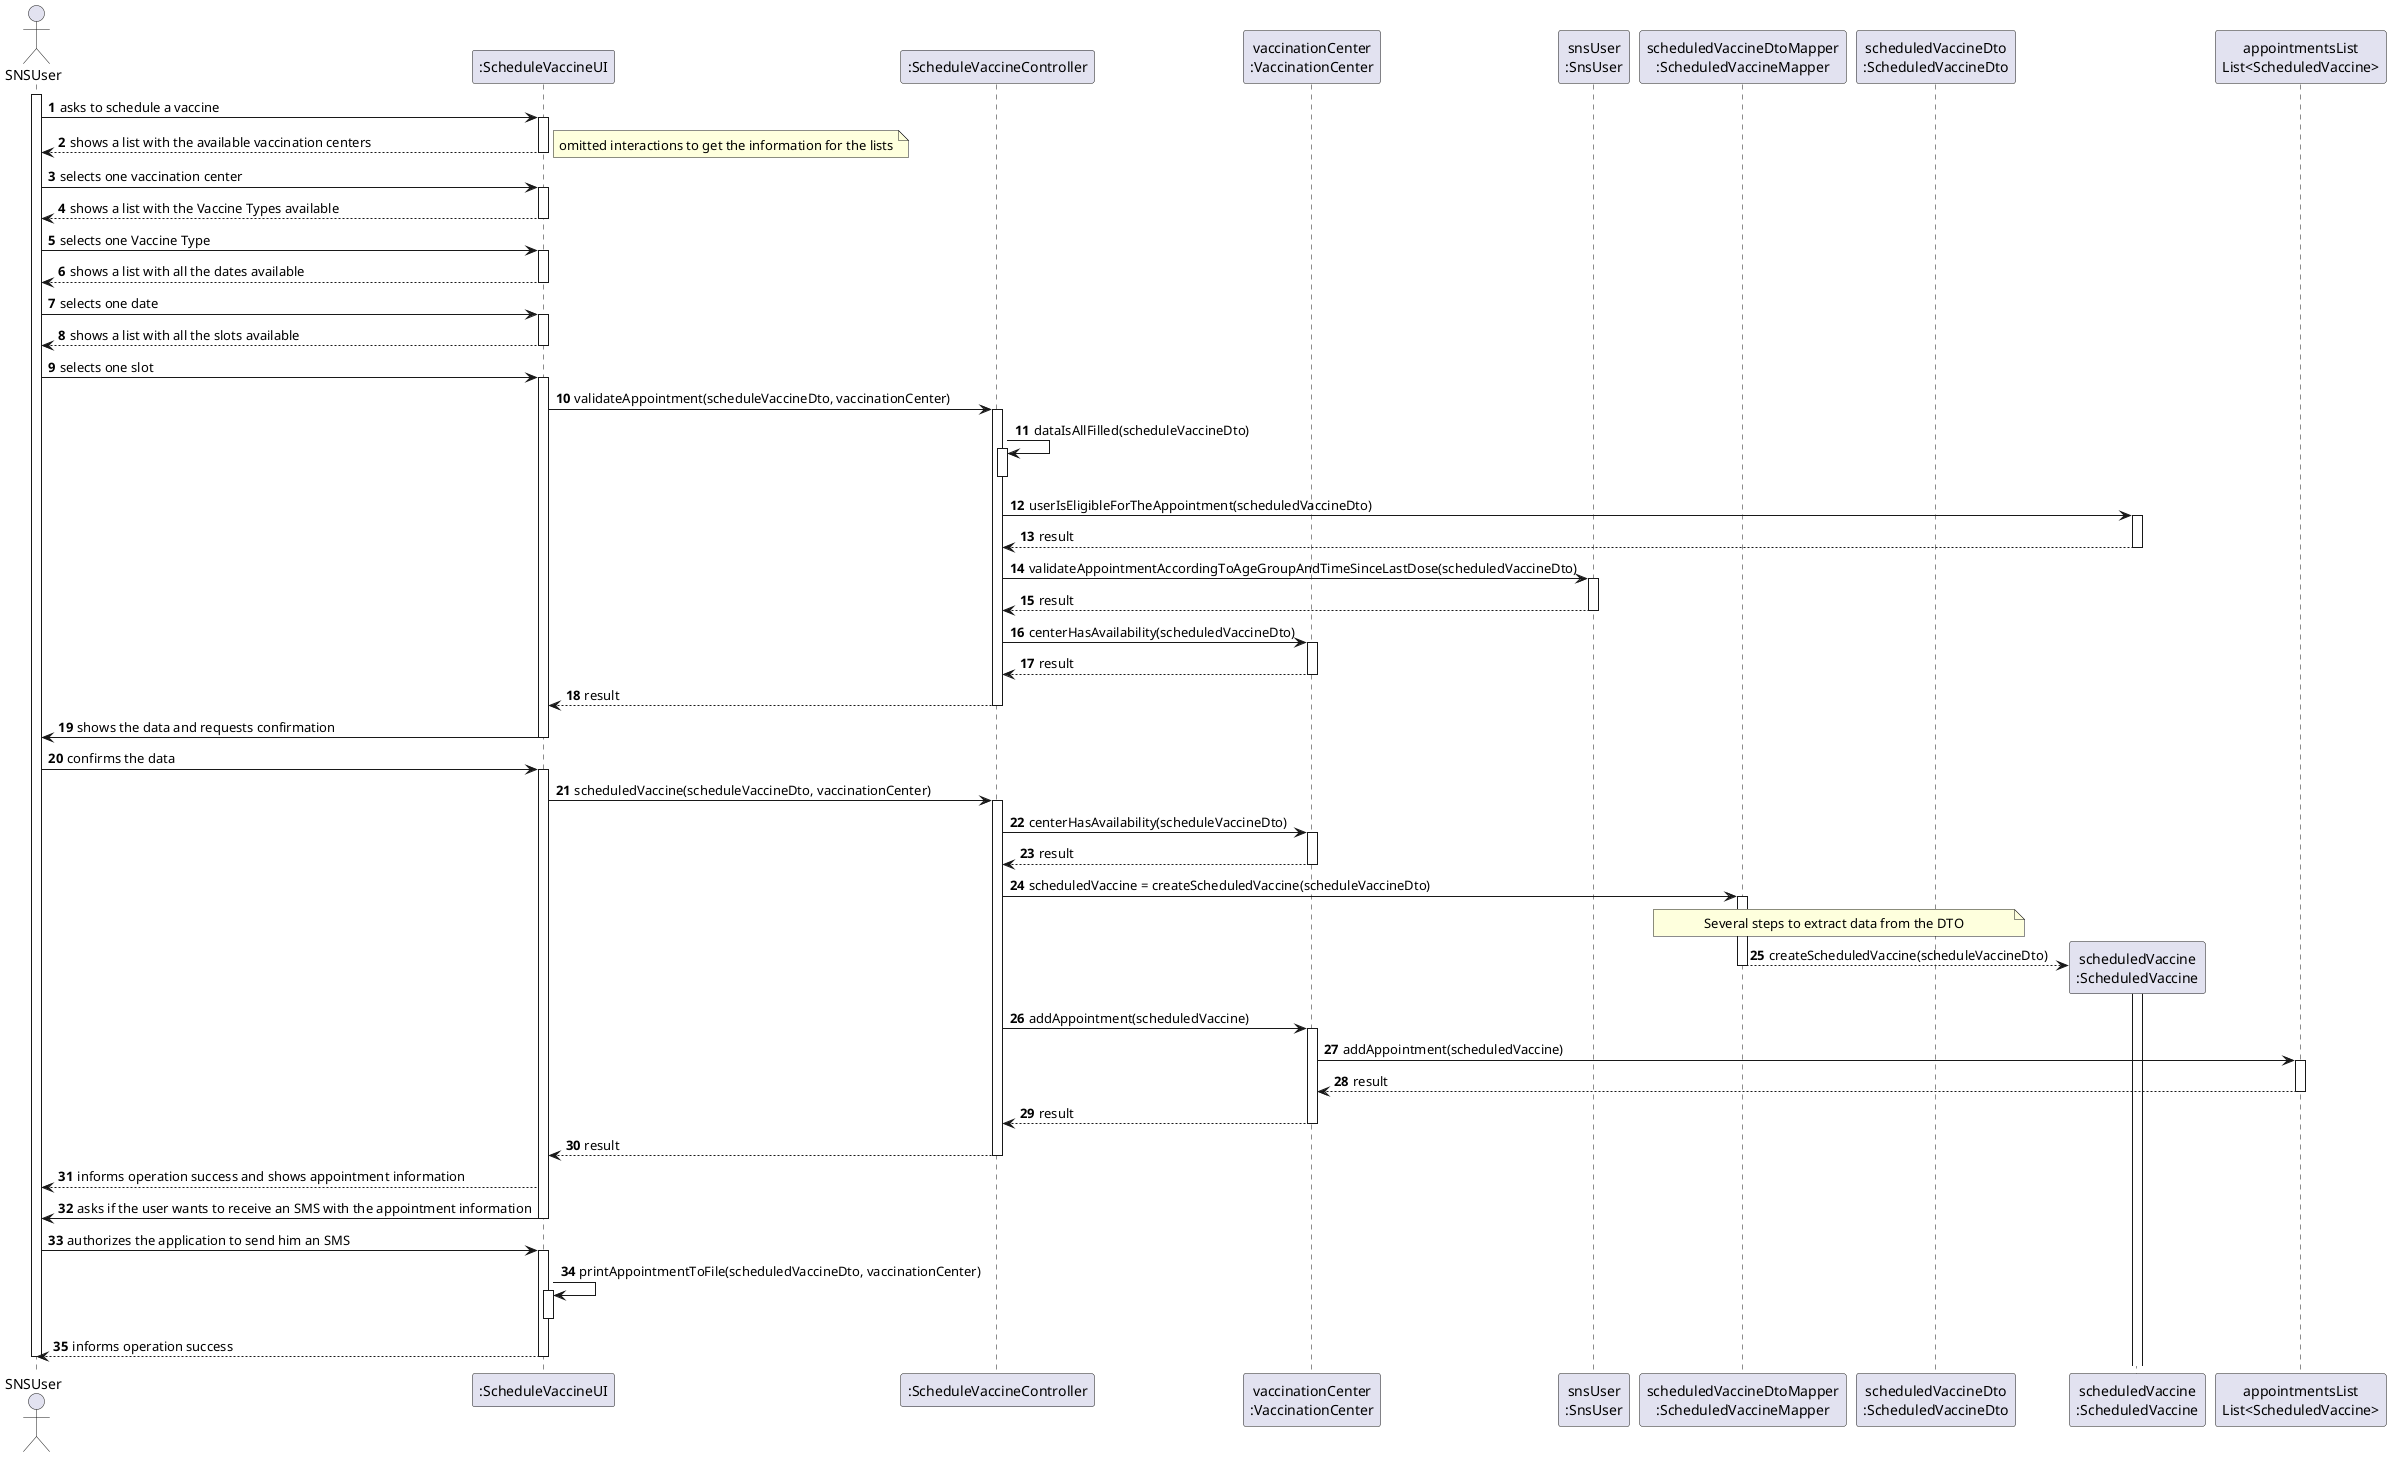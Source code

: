 @startuml

autonumber

actor SNSUser as U

participant ":ScheduleVaccineUI" as UI
participant ":ScheduleVaccineController" as CTRL
participant "vaccinationCenter\n:VaccinationCenter" as VC
participant "snsUser\n:SnsUser" as SU
participant "scheduledVaccineDtoMapper\n:ScheduledVaccineMapper" as M
participant "scheduledVaccineDto\n:ScheduledVaccineDto" as DTO
participant "scheduledVaccine\n:ScheduledVaccine" as SV
participant "appointmentsList\nList<ScheduledVaccine>" as L


activate U
U -> UI : asks to schedule a vaccine
activate UI
UI --> U : shows a list with the available vaccination centers
note right
omitted interactions to get the information for the lists
end note
deactivate UI
U -> UI : selects one vaccination center


activate UI
 UI --> U : shows a list with the Vaccine Types available
deactivate UI
U -> UI : selects one Vaccine Type


activate UI
 UI --> U : shows a list with all the dates available
deactivate UI
U -> UI : selects one date


activate UI
 UI --> U : shows a list with all the slots available
deactivate UI
U -> UI : selects one slot



activate UI
UI -> CTRL : validateAppointment(scheduleVaccineDto, vaccinationCenter)

activate CTRL
CTRL -> CTRL : dataIsAllFilled(scheduleVaccineDto)
activate CTRL
deactivate CTRL
CTRL -> SV : userIsEligibleForTheAppointment(scheduledVaccineDto)
activate SV
SV ---> CTRL : result
deactivate SV



CTRL -> SU : validateAppointmentAccordingToAgeGroupAndTimeSinceLastDose(scheduledVaccineDto)

activate SU
SU ---> CTRL : result
deactivate SU

CTRL -> VC : centerHasAvailability(scheduledVaccineDto)
activate VC
VC ---> CTRL : result
deactivate VC


CTRL ---> UI : result
deactivate CTRL

UI -> U : shows the data and requests confirmation
deactivate UI

U -> UI : confirms the data
activate UI

UI -> CTRL : scheduledVaccine(scheduleVaccineDto, vaccinationCenter)
activate CTRL


CTRL -> VC : centerHasAvailability(scheduleVaccineDto)

activate VC
VC ---> CTRL : result
deactivate VC
CTRL -> M : scheduledVaccine = createScheduledVaccine(scheduleVaccineDto)
activate M
note over M, DTO
Several steps to extract data from the DTO
end note
M ---> SV ** : createScheduledVaccine(scheduleVaccineDto)
activate SV
deactivate SV
deactivate M

CTRL -> VC : addAppointment(scheduledVaccine)
activate VC


VC -> L : addAppointment(scheduledVaccine)
activate L
L --> VC : result

deactivate L

VC --> CTRL : result

deactivate VC



CTRL ---> UI : result
deactivate CTRL
UI --> U : informs operation success and shows appointment information

UI -> U : asks if the user wants to receive an SMS with the appointment information
deactivate UI

U -> UI : authorizes the application to send him an SMS
activate UI
UI -> UI : printAppointmentToFile(scheduledVaccineDto, vaccinationCenter)
activate UI
deactivate UI
UI ---> U : informs operation success
deactivate UI
deactivate U
@enduml